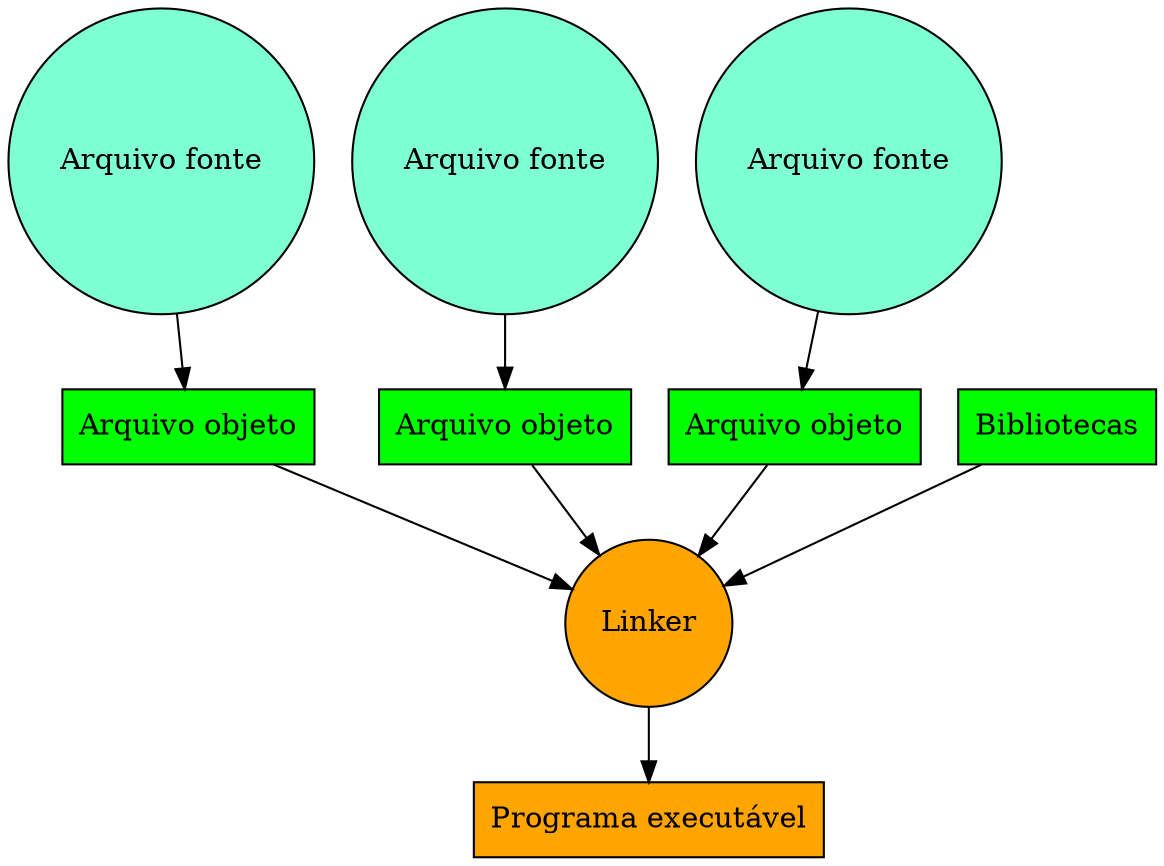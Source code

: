 // Autor: Ivan Sichmann Freitas
// Licença: WTFPL
digraph compilation {
    node[style=filled]

    subgraph file1 {
        source_file1 [fillcolor=aquamarine,shape=circle,label="Arquivo fonte"];
        source_file1 -> object_file1;
    }

    subgraph file2 {
        source_file2 [fillcolor=aquamarine,shape=circle,label="Arquivo fonte"];
        source_file2 -> object_file2;
    }

    subgraph file3 {
        source_file3 [fillcolor=aquamarine,shape=circle,label="Arquivo fonte"];
        source_file3 -> object_file3;
    }

    subgraph object1 {
        object_file1 [fillcolor=green,shape=rectangle,label="Arquivo objeto"];
        object_file1 -> linker;
    }

    subgraph object2 {
        object_file2 [fillcolor=green,shape=rectangle,label="Arquivo objeto"];
        object_file2 -> linker;
    }

    subgraph object3 {
        object_file3 [fillcolor=green,shape=rectangle,label="Arquivo objeto"];
        object_file3 -> linker
    }

    subgraph linking {
        linker [fillcolor=orange,shape=circle,label="Linker"];
        lib [fillcolor=green,shape=rectangle,label="Bibliotecas"];
        program [fillcolor=orange,shape=rectangle,label="Programa executável"];
        lib -> linker -> program;
    }
}

